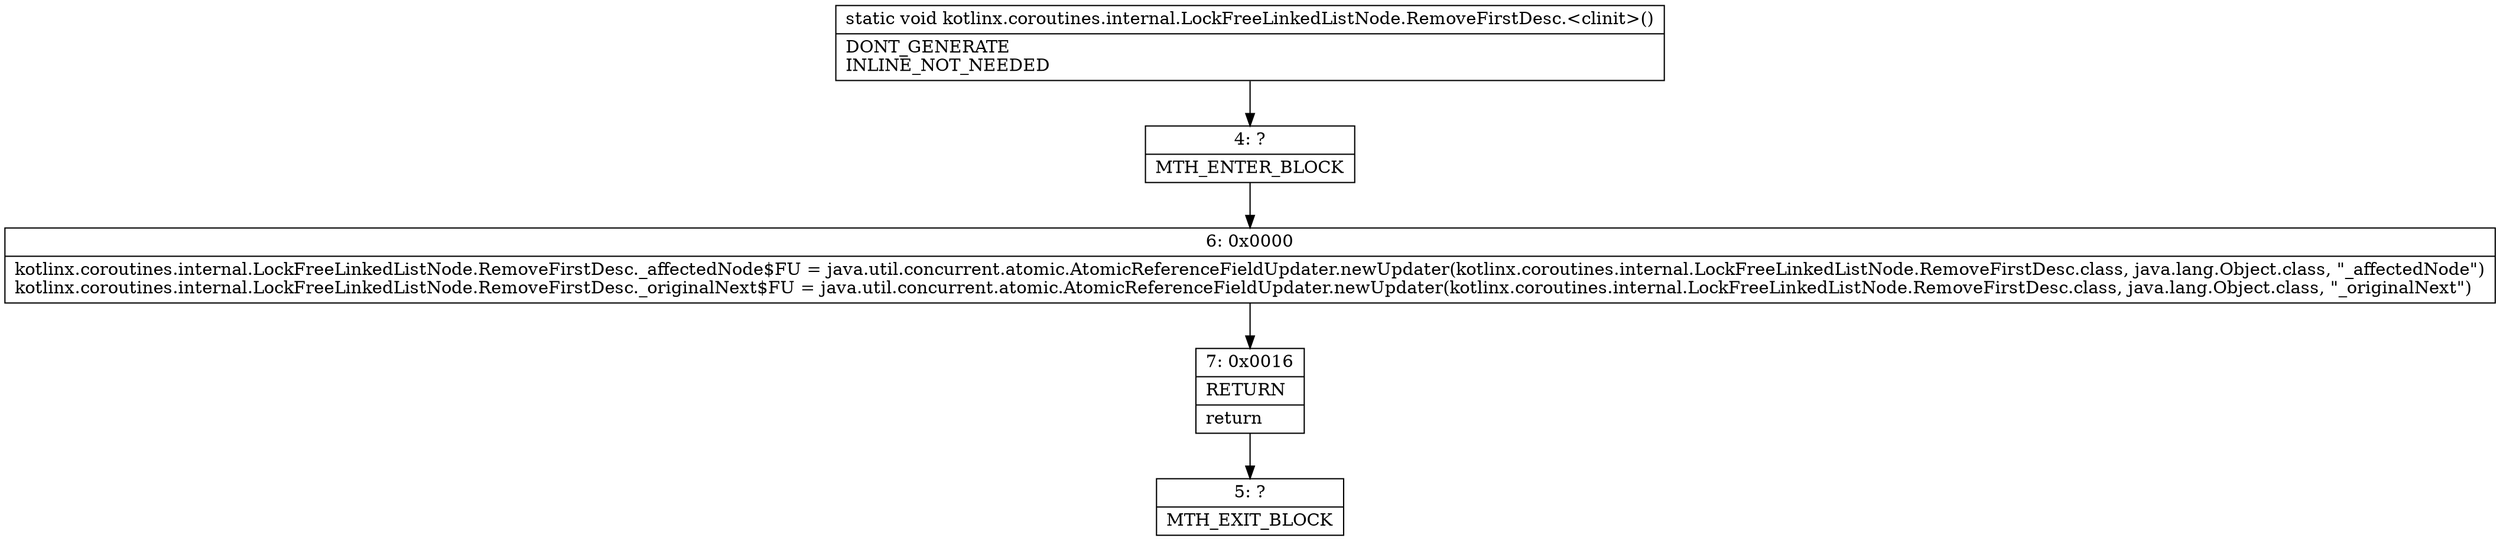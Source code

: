 digraph "CFG forkotlinx.coroutines.internal.LockFreeLinkedListNode.RemoveFirstDesc.\<clinit\>()V" {
Node_4 [shape=record,label="{4\:\ ?|MTH_ENTER_BLOCK\l}"];
Node_6 [shape=record,label="{6\:\ 0x0000|kotlinx.coroutines.internal.LockFreeLinkedListNode.RemoveFirstDesc._affectedNode$FU = java.util.concurrent.atomic.AtomicReferenceFieldUpdater.newUpdater(kotlinx.coroutines.internal.LockFreeLinkedListNode.RemoveFirstDesc.class, java.lang.Object.class, \"_affectedNode\")\lkotlinx.coroutines.internal.LockFreeLinkedListNode.RemoveFirstDesc._originalNext$FU = java.util.concurrent.atomic.AtomicReferenceFieldUpdater.newUpdater(kotlinx.coroutines.internal.LockFreeLinkedListNode.RemoveFirstDesc.class, java.lang.Object.class, \"_originalNext\")\l}"];
Node_7 [shape=record,label="{7\:\ 0x0016|RETURN\l|return\l}"];
Node_5 [shape=record,label="{5\:\ ?|MTH_EXIT_BLOCK\l}"];
MethodNode[shape=record,label="{static void kotlinx.coroutines.internal.LockFreeLinkedListNode.RemoveFirstDesc.\<clinit\>()  | DONT_GENERATE\lINLINE_NOT_NEEDED\l}"];
MethodNode -> Node_4;Node_4 -> Node_6;
Node_6 -> Node_7;
Node_7 -> Node_5;
}

